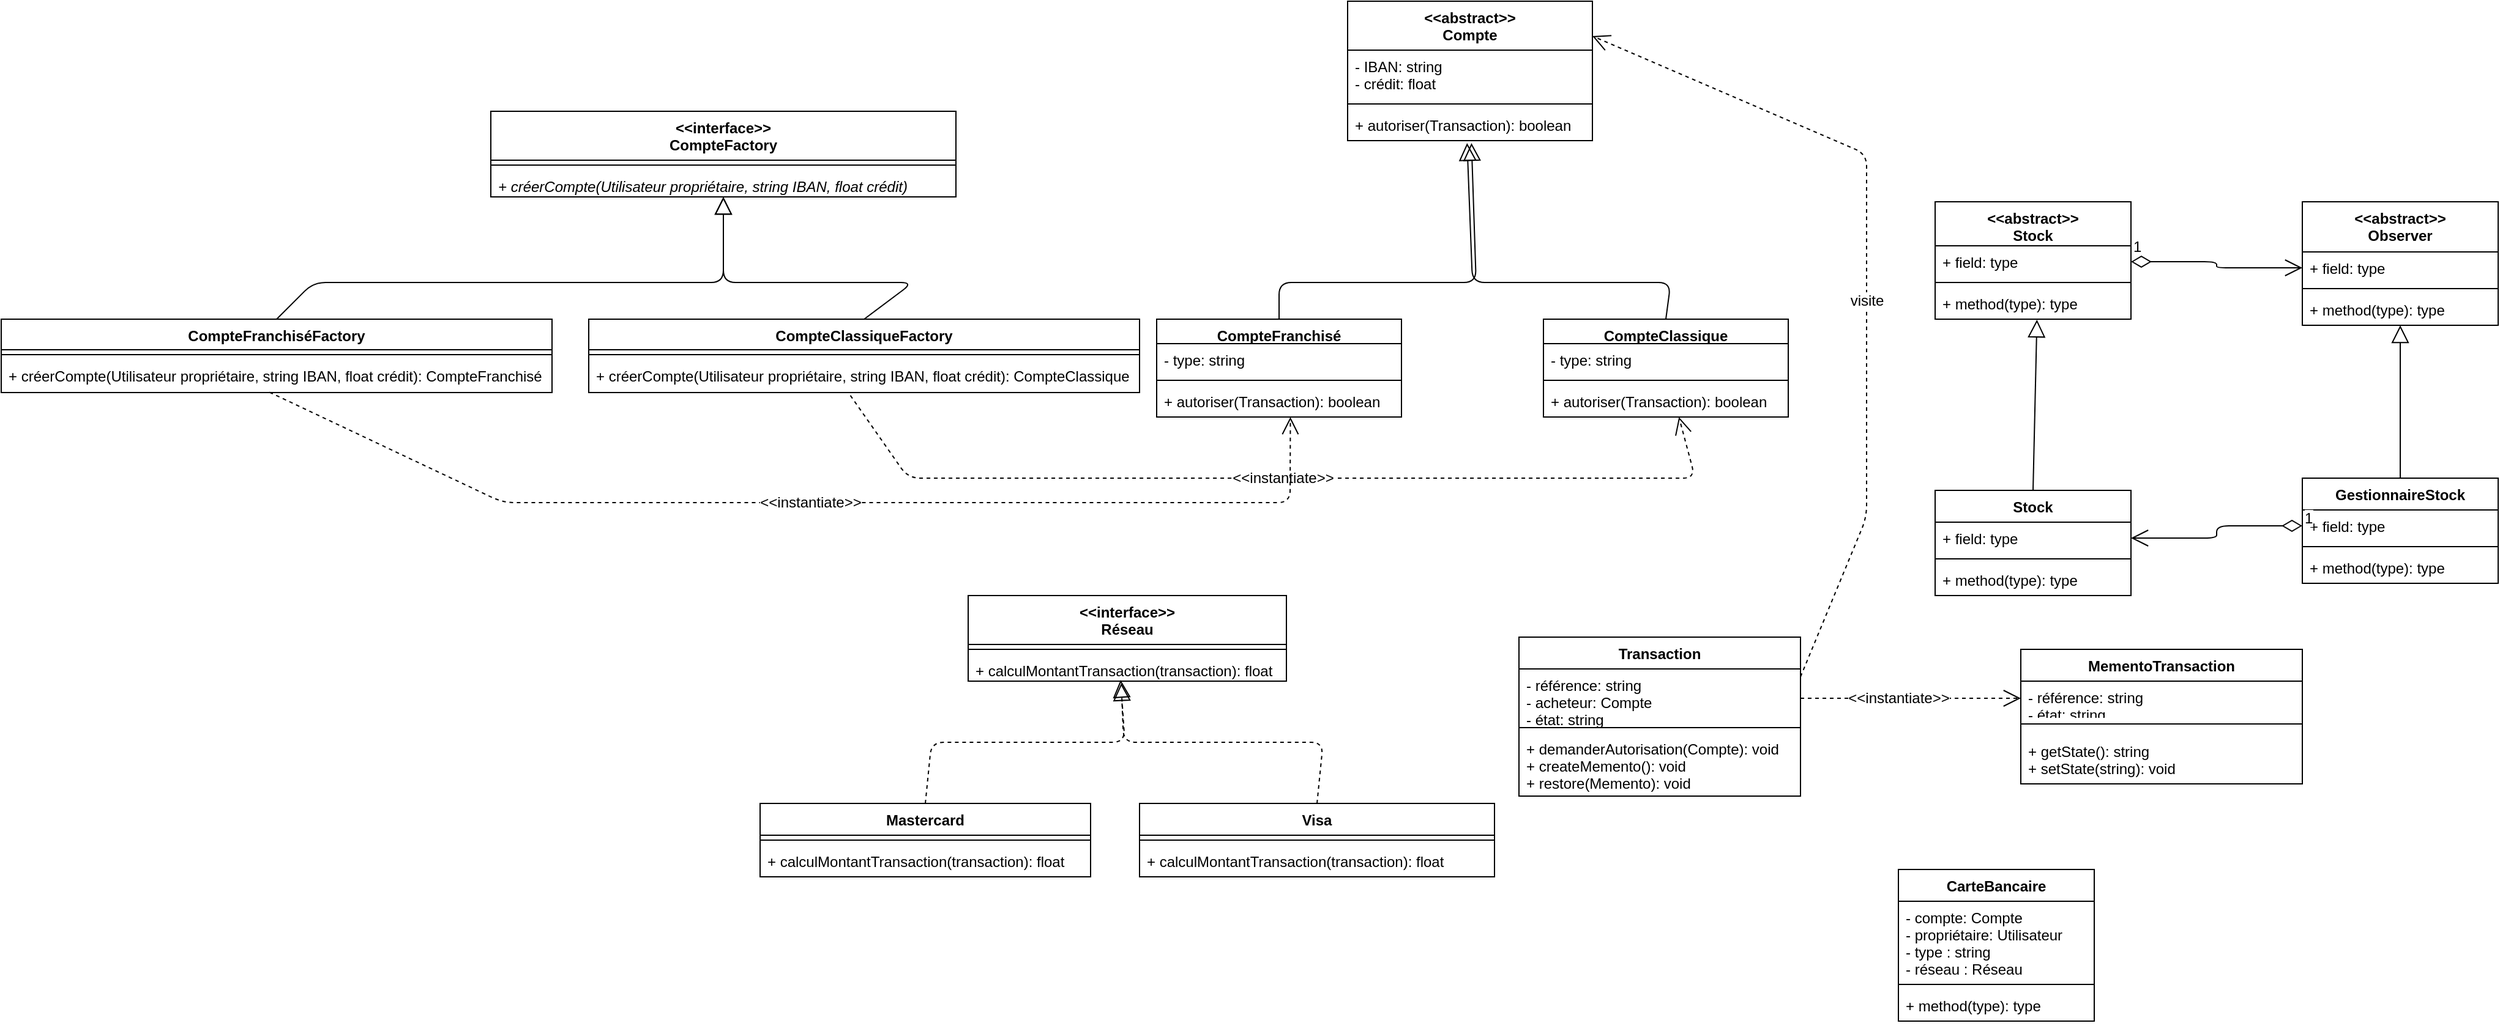 <mxfile version="13.10.1" type="device"><diagram id="onPESHMux0svP5e2n6oe" name="Page-1"><mxGraphModel dx="2067" dy="1865" grid="1" gridSize="10" guides="1" tooltips="1" connect="1" arrows="1" fold="1" page="1" pageScale="1" pageWidth="827" pageHeight="1169" math="0" shadow="0"><root><mxCell id="0"/><mxCell id="1" parent="0"/><mxCell id="bI8bqBBUI8Q1N_003eMs-1" value="&lt;&lt;interface&gt;&gt;&#10;Réseau" style="swimlane;fontStyle=1;align=center;verticalAlign=top;childLayout=stackLayout;horizontal=1;startSize=40;horizontalStack=0;resizeParent=1;resizeParentMax=0;resizeLast=0;collapsible=1;marginBottom=0;fontSize=12;" parent="1" vertex="1"><mxGeometry x="160" y="396" width="260" height="70" as="geometry"/></mxCell><mxCell id="bI8bqBBUI8Q1N_003eMs-3" value="" style="line;strokeWidth=1;fillColor=none;align=left;verticalAlign=middle;spacingTop=-1;spacingLeft=3;spacingRight=3;rotatable=0;labelPosition=right;points=[];portConstraint=eastwest;" parent="bI8bqBBUI8Q1N_003eMs-1" vertex="1"><mxGeometry y="40" width="260" height="8" as="geometry"/></mxCell><mxCell id="bI8bqBBUI8Q1N_003eMs-4" value="+ calculMontantTransaction(transaction): float" style="text;strokeColor=none;fillColor=none;align=left;verticalAlign=top;spacingLeft=4;spacingRight=4;overflow=hidden;rotatable=0;points=[[0,0.5],[1,0.5]];portConstraint=eastwest;" parent="bI8bqBBUI8Q1N_003eMs-1" vertex="1"><mxGeometry y="48" width="260" height="22" as="geometry"/></mxCell><mxCell id="bI8bqBBUI8Q1N_003eMs-5" value="Visa" style="swimlane;fontStyle=1;align=center;verticalAlign=top;childLayout=stackLayout;horizontal=1;startSize=26;horizontalStack=0;resizeParent=1;resizeParentMax=0;resizeLast=0;collapsible=1;marginBottom=0;" parent="1" vertex="1"><mxGeometry x="300" y="566" width="290" height="60" as="geometry"/></mxCell><mxCell id="bI8bqBBUI8Q1N_003eMs-7" value="" style="line;strokeWidth=1;fillColor=none;align=left;verticalAlign=middle;spacingTop=-1;spacingLeft=3;spacingRight=3;rotatable=0;labelPosition=right;points=[];portConstraint=eastwest;" parent="bI8bqBBUI8Q1N_003eMs-5" vertex="1"><mxGeometry y="26" width="290" height="8" as="geometry"/></mxCell><mxCell id="bI8bqBBUI8Q1N_003eMs-8" value="+ calculMontantTransaction(transaction): float" style="text;strokeColor=none;fillColor=none;align=left;verticalAlign=top;spacingLeft=4;spacingRight=4;overflow=hidden;rotatable=0;points=[[0,0.5],[1,0.5]];portConstraint=eastwest;" parent="bI8bqBBUI8Q1N_003eMs-5" vertex="1"><mxGeometry y="34" width="290" height="26" as="geometry"/></mxCell><mxCell id="bI8bqBBUI8Q1N_003eMs-9" value="Mastercard" style="swimlane;fontStyle=1;align=center;verticalAlign=top;childLayout=stackLayout;horizontal=1;startSize=26;horizontalStack=0;resizeParent=1;resizeParentMax=0;resizeLast=0;collapsible=1;marginBottom=0;" parent="1" vertex="1"><mxGeometry x="-10" y="566" width="270" height="60" as="geometry"/></mxCell><mxCell id="bI8bqBBUI8Q1N_003eMs-11" value="" style="line;strokeWidth=1;fillColor=none;align=left;verticalAlign=middle;spacingTop=-1;spacingLeft=3;spacingRight=3;rotatable=0;labelPosition=right;points=[];portConstraint=eastwest;" parent="bI8bqBBUI8Q1N_003eMs-9" vertex="1"><mxGeometry y="26" width="270" height="8" as="geometry"/></mxCell><mxCell id="bI8bqBBUI8Q1N_003eMs-12" value="+ calculMontantTransaction(transaction): float" style="text;strokeColor=none;fillColor=none;align=left;verticalAlign=top;spacingLeft=4;spacingRight=4;overflow=hidden;rotatable=0;points=[[0,0.5],[1,0.5]];portConstraint=eastwest;" parent="bI8bqBBUI8Q1N_003eMs-9" vertex="1"><mxGeometry y="34" width="270" height="26" as="geometry"/></mxCell><mxCell id="bI8bqBBUI8Q1N_003eMs-13" value="" style="endArrow=block;dashed=1;endFill=0;endSize=12;html=1;fontSize=12;exitX=0.5;exitY=0;exitDx=0;exitDy=0;entryX=0.479;entryY=0.955;entryDx=0;entryDy=0;entryPerimeter=0;" parent="1" source="bI8bqBBUI8Q1N_003eMs-9" target="bI8bqBBUI8Q1N_003eMs-4" edge="1"><mxGeometry width="160" relative="1" as="geometry"><mxPoint x="210" y="436" as="sourcePoint"/><mxPoint x="288" y="472" as="targetPoint"/><Array as="points"><mxPoint x="130" y="516"/><mxPoint x="288" y="516"/></Array></mxGeometry></mxCell><mxCell id="bI8bqBBUI8Q1N_003eMs-18" value="" style="endArrow=block;dashed=1;endFill=0;endSize=12;html=1;fontSize=12;exitX=0.5;exitY=0;exitDx=0;exitDy=0;entryX=0.481;entryY=1.077;entryDx=0;entryDy=0;entryPerimeter=0;" parent="1" source="bI8bqBBUI8Q1N_003eMs-5" target="bI8bqBBUI8Q1N_003eMs-4" edge="1"><mxGeometry width="160" relative="1" as="geometry"><mxPoint x="330" y="386" as="sourcePoint"/><mxPoint x="490" y="386" as="targetPoint"/><Array as="points"><mxPoint x="450" y="516"/><mxPoint x="287" y="516"/></Array></mxGeometry></mxCell><mxCell id="bI8bqBBUI8Q1N_003eMs-19" value="&lt;&lt;abstract&gt;&gt;&#10;Compte" style="swimlane;fontStyle=1;align=center;verticalAlign=top;childLayout=stackLayout;horizontal=1;startSize=40;horizontalStack=0;resizeParent=1;resizeParentMax=0;resizeLast=0;collapsible=1;marginBottom=0;fontSize=12;" parent="1" vertex="1"><mxGeometry x="470" y="-90" width="200" height="114" as="geometry"/></mxCell><mxCell id="bI8bqBBUI8Q1N_003eMs-20" value="- IBAN: string&#10;- crédit: float" style="text;strokeColor=none;fillColor=none;align=left;verticalAlign=top;spacingLeft=4;spacingRight=4;overflow=hidden;rotatable=0;points=[[0,0.5],[1,0.5]];portConstraint=eastwest;" parent="bI8bqBBUI8Q1N_003eMs-19" vertex="1"><mxGeometry y="40" width="200" height="40" as="geometry"/></mxCell><mxCell id="bI8bqBBUI8Q1N_003eMs-21" value="" style="line;strokeWidth=1;fillColor=none;align=left;verticalAlign=middle;spacingTop=-1;spacingLeft=3;spacingRight=3;rotatable=0;labelPosition=right;points=[];portConstraint=eastwest;" parent="bI8bqBBUI8Q1N_003eMs-19" vertex="1"><mxGeometry y="80" width="200" height="8" as="geometry"/></mxCell><mxCell id="bI8bqBBUI8Q1N_003eMs-22" value="+ autoriser(Transaction): boolean" style="text;strokeColor=none;fillColor=none;align=left;verticalAlign=top;spacingLeft=4;spacingRight=4;overflow=hidden;rotatable=0;points=[[0,0.5],[1,0.5]];portConstraint=eastwest;" parent="bI8bqBBUI8Q1N_003eMs-19" vertex="1"><mxGeometry y="88" width="200" height="26" as="geometry"/></mxCell><mxCell id="bI8bqBBUI8Q1N_003eMs-23" value="CompteClassique" style="swimlane;fontStyle=1;align=center;verticalAlign=top;childLayout=stackLayout;horizontal=1;startSize=20;horizontalStack=0;resizeParent=1;resizeParentMax=0;resizeLast=0;collapsible=1;marginBottom=0;fontSize=12;" parent="1" vertex="1"><mxGeometry x="630" y="170" width="200" height="80" as="geometry"/></mxCell><mxCell id="bI8bqBBUI8Q1N_003eMs-24" value="- type: string" style="text;strokeColor=none;fillColor=none;align=left;verticalAlign=top;spacingLeft=4;spacingRight=4;overflow=hidden;rotatable=0;points=[[0,0.5],[1,0.5]];portConstraint=eastwest;" parent="bI8bqBBUI8Q1N_003eMs-23" vertex="1"><mxGeometry y="20" width="200" height="26" as="geometry"/></mxCell><mxCell id="bI8bqBBUI8Q1N_003eMs-25" value="" style="line;strokeWidth=1;fillColor=none;align=left;verticalAlign=middle;spacingTop=-1;spacingLeft=3;spacingRight=3;rotatable=0;labelPosition=right;points=[];portConstraint=eastwest;" parent="bI8bqBBUI8Q1N_003eMs-23" vertex="1"><mxGeometry y="46" width="200" height="8" as="geometry"/></mxCell><mxCell id="bI8bqBBUI8Q1N_003eMs-26" value="+ autoriser(Transaction): boolean" style="text;strokeColor=none;fillColor=none;align=left;verticalAlign=top;spacingLeft=4;spacingRight=4;overflow=hidden;rotatable=0;points=[[0,0.5],[1,0.5]];portConstraint=eastwest;" parent="bI8bqBBUI8Q1N_003eMs-23" vertex="1"><mxGeometry y="54" width="200" height="26" as="geometry"/></mxCell><mxCell id="bI8bqBBUI8Q1N_003eMs-27" value="CompteFranchisé" style="swimlane;fontStyle=1;align=center;verticalAlign=top;childLayout=stackLayout;horizontal=1;startSize=20;horizontalStack=0;resizeParent=1;resizeParentMax=0;resizeLast=0;collapsible=1;marginBottom=0;fontSize=12;" parent="1" vertex="1"><mxGeometry x="314" y="170" width="200" height="80" as="geometry"/></mxCell><mxCell id="bI8bqBBUI8Q1N_003eMs-28" value="- type: string" style="text;strokeColor=none;fillColor=none;align=left;verticalAlign=top;spacingLeft=4;spacingRight=4;overflow=hidden;rotatable=0;points=[[0,0.5],[1,0.5]];portConstraint=eastwest;" parent="bI8bqBBUI8Q1N_003eMs-27" vertex="1"><mxGeometry y="20" width="200" height="26" as="geometry"/></mxCell><mxCell id="bI8bqBBUI8Q1N_003eMs-29" value="" style="line;strokeWidth=1;fillColor=none;align=left;verticalAlign=middle;spacingTop=-1;spacingLeft=3;spacingRight=3;rotatable=0;labelPosition=right;points=[];portConstraint=eastwest;" parent="bI8bqBBUI8Q1N_003eMs-27" vertex="1"><mxGeometry y="46" width="200" height="8" as="geometry"/></mxCell><mxCell id="bI8bqBBUI8Q1N_003eMs-30" value="+ autoriser(Transaction): boolean" style="text;strokeColor=none;fillColor=none;align=left;verticalAlign=top;spacingLeft=4;spacingRight=4;overflow=hidden;rotatable=0;points=[[0,0.5],[1,0.5]];portConstraint=eastwest;" parent="bI8bqBBUI8Q1N_003eMs-27" vertex="1"><mxGeometry y="54" width="200" height="26" as="geometry"/></mxCell><mxCell id="bI8bqBBUI8Q1N_003eMs-31" value="" style="endArrow=block;endFill=0;endSize=12;html=1;fontSize=12;exitX=0.5;exitY=0;exitDx=0;exitDy=0;entryX=0.506;entryY=1.077;entryDx=0;entryDy=0;entryPerimeter=0;" parent="1" source="bI8bqBBUI8Q1N_003eMs-27" target="bI8bqBBUI8Q1N_003eMs-22" edge="1"><mxGeometry width="160" relative="1" as="geometry"><mxPoint x="330" y="250" as="sourcePoint"/><mxPoint x="490" y="250" as="targetPoint"/><Array as="points"><mxPoint x="414" y="140"/><mxPoint x="575" y="140"/></Array></mxGeometry></mxCell><mxCell id="bI8bqBBUI8Q1N_003eMs-32" value="" style="endArrow=block;endFill=0;endSize=12;html=1;fontSize=12;exitX=0.5;exitY=0;exitDx=0;exitDy=0;entryX=0.488;entryY=1.077;entryDx=0;entryDy=0;entryPerimeter=0;" parent="1" source="bI8bqBBUI8Q1N_003eMs-23" target="bI8bqBBUI8Q1N_003eMs-22" edge="1"><mxGeometry width="160" relative="1" as="geometry"><mxPoint x="424" y="180" as="sourcePoint"/><mxPoint x="580" y="120" as="targetPoint"/><Array as="points"><mxPoint x="734" y="140"/><mxPoint x="572" y="140"/></Array></mxGeometry></mxCell><mxCell id="bI8bqBBUI8Q1N_003eMs-33" value="Transaction" style="swimlane;fontStyle=1;align=center;verticalAlign=top;childLayout=stackLayout;horizontal=1;startSize=26;horizontalStack=0;resizeParent=1;resizeParentMax=0;resizeLast=0;collapsible=1;marginBottom=0;fontSize=12;" parent="1" vertex="1"><mxGeometry x="610" y="430" width="230" height="130" as="geometry"/></mxCell><mxCell id="bI8bqBBUI8Q1N_003eMs-34" value="- référence: string&#10;- acheteur: Compte&#10;- état: string" style="text;strokeColor=none;fillColor=none;align=left;verticalAlign=top;spacingLeft=4;spacingRight=4;overflow=hidden;rotatable=0;points=[[0,0.5],[1,0.5]];portConstraint=eastwest;" parent="bI8bqBBUI8Q1N_003eMs-33" vertex="1"><mxGeometry y="26" width="230" height="44" as="geometry"/></mxCell><mxCell id="bI8bqBBUI8Q1N_003eMs-35" value="" style="line;strokeWidth=1;fillColor=none;align=left;verticalAlign=middle;spacingTop=-1;spacingLeft=3;spacingRight=3;rotatable=0;labelPosition=right;points=[];portConstraint=eastwest;" parent="bI8bqBBUI8Q1N_003eMs-33" vertex="1"><mxGeometry y="70" width="230" height="8" as="geometry"/></mxCell><mxCell id="bI8bqBBUI8Q1N_003eMs-36" value="+ demanderAutorisation(Compte): void&#10;+ createMemento(): void&#10;+ restore(Memento): void" style="text;strokeColor=none;fillColor=none;align=left;verticalAlign=top;spacingLeft=4;spacingRight=4;overflow=hidden;rotatable=0;points=[[0,0.5],[1,0.5]];portConstraint=eastwest;" parent="bI8bqBBUI8Q1N_003eMs-33" vertex="1"><mxGeometry y="78" width="230" height="52" as="geometry"/></mxCell><mxCell id="bI8bqBBUI8Q1N_003eMs-37" value="visite" style="endArrow=open;endSize=12;dashed=1;html=1;fontSize=12;entryX=1;entryY=0.25;entryDx=0;entryDy=0;exitX=1;exitY=0.25;exitDx=0;exitDy=0;" parent="1" source="bI8bqBBUI8Q1N_003eMs-33" target="bI8bqBBUI8Q1N_003eMs-19" edge="1"><mxGeometry x="-0.068" width="160" relative="1" as="geometry"><mxPoint x="894" y="300" as="sourcePoint"/><mxPoint x="650" y="250" as="targetPoint"/><Array as="points"><mxPoint x="894" y="332"/><mxPoint x="894" y="35"/></Array><mxPoint as="offset"/></mxGeometry></mxCell><mxCell id="bI8bqBBUI8Q1N_003eMs-38" value="&lt;&lt;abstract&gt;&gt;&#10;Stock" style="swimlane;fontStyle=1;align=center;verticalAlign=top;childLayout=stackLayout;horizontal=1;startSize=36;horizontalStack=0;resizeParent=1;resizeParentMax=0;resizeLast=0;collapsible=1;marginBottom=0;fontSize=12;" parent="1" vertex="1"><mxGeometry x="950" y="74" width="160" height="96" as="geometry"/></mxCell><mxCell id="bI8bqBBUI8Q1N_003eMs-39" value="+ field: type" style="text;strokeColor=none;fillColor=none;align=left;verticalAlign=top;spacingLeft=4;spacingRight=4;overflow=hidden;rotatable=0;points=[[0,0.5],[1,0.5]];portConstraint=eastwest;" parent="bI8bqBBUI8Q1N_003eMs-38" vertex="1"><mxGeometry y="36" width="160" height="26" as="geometry"/></mxCell><mxCell id="bI8bqBBUI8Q1N_003eMs-40" value="" style="line;strokeWidth=1;fillColor=none;align=left;verticalAlign=middle;spacingTop=-1;spacingLeft=3;spacingRight=3;rotatable=0;labelPosition=right;points=[];portConstraint=eastwest;" parent="bI8bqBBUI8Q1N_003eMs-38" vertex="1"><mxGeometry y="62" width="160" height="8" as="geometry"/></mxCell><mxCell id="bI8bqBBUI8Q1N_003eMs-41" value="+ method(type): type" style="text;strokeColor=none;fillColor=none;align=left;verticalAlign=top;spacingLeft=4;spacingRight=4;overflow=hidden;rotatable=0;points=[[0,0.5],[1,0.5]];portConstraint=eastwest;" parent="bI8bqBBUI8Q1N_003eMs-38" vertex="1"><mxGeometry y="70" width="160" height="26" as="geometry"/></mxCell><mxCell id="bI8bqBBUI8Q1N_003eMs-42" value="Stock" style="swimlane;fontStyle=1;align=center;verticalAlign=top;childLayout=stackLayout;horizontal=1;startSize=26;horizontalStack=0;resizeParent=1;resizeParentMax=0;resizeLast=0;collapsible=1;marginBottom=0;fontSize=12;" parent="1" vertex="1"><mxGeometry x="950" y="310" width="160" height="86" as="geometry"/></mxCell><mxCell id="bI8bqBBUI8Q1N_003eMs-43" value="+ field: type" style="text;strokeColor=none;fillColor=none;align=left;verticalAlign=top;spacingLeft=4;spacingRight=4;overflow=hidden;rotatable=0;points=[[0,0.5],[1,0.5]];portConstraint=eastwest;" parent="bI8bqBBUI8Q1N_003eMs-42" vertex="1"><mxGeometry y="26" width="160" height="26" as="geometry"/></mxCell><mxCell id="bI8bqBBUI8Q1N_003eMs-44" value="" style="line;strokeWidth=1;fillColor=none;align=left;verticalAlign=middle;spacingTop=-1;spacingLeft=3;spacingRight=3;rotatable=0;labelPosition=right;points=[];portConstraint=eastwest;" parent="bI8bqBBUI8Q1N_003eMs-42" vertex="1"><mxGeometry y="52" width="160" height="8" as="geometry"/></mxCell><mxCell id="bI8bqBBUI8Q1N_003eMs-45" value="+ method(type): type" style="text;strokeColor=none;fillColor=none;align=left;verticalAlign=top;spacingLeft=4;spacingRight=4;overflow=hidden;rotatable=0;points=[[0,0.5],[1,0.5]];portConstraint=eastwest;" parent="bI8bqBBUI8Q1N_003eMs-42" vertex="1"><mxGeometry y="60" width="160" height="26" as="geometry"/></mxCell><mxCell id="bI8bqBBUI8Q1N_003eMs-46" value="GestionnaireStock" style="swimlane;fontStyle=1;align=center;verticalAlign=top;childLayout=stackLayout;horizontal=1;startSize=26;horizontalStack=0;resizeParent=1;resizeParentMax=0;resizeLast=0;collapsible=1;marginBottom=0;fontSize=12;" parent="1" vertex="1"><mxGeometry x="1250" y="300" width="160" height="86" as="geometry"/></mxCell><mxCell id="bI8bqBBUI8Q1N_003eMs-47" value="+ field: type" style="text;strokeColor=none;fillColor=none;align=left;verticalAlign=top;spacingLeft=4;spacingRight=4;overflow=hidden;rotatable=0;points=[[0,0.5],[1,0.5]];portConstraint=eastwest;" parent="bI8bqBBUI8Q1N_003eMs-46" vertex="1"><mxGeometry y="26" width="160" height="26" as="geometry"/></mxCell><mxCell id="bI8bqBBUI8Q1N_003eMs-48" value="" style="line;strokeWidth=1;fillColor=none;align=left;verticalAlign=middle;spacingTop=-1;spacingLeft=3;spacingRight=3;rotatable=0;labelPosition=right;points=[];portConstraint=eastwest;" parent="bI8bqBBUI8Q1N_003eMs-46" vertex="1"><mxGeometry y="52" width="160" height="8" as="geometry"/></mxCell><mxCell id="bI8bqBBUI8Q1N_003eMs-49" value="+ method(type): type" style="text;strokeColor=none;fillColor=none;align=left;verticalAlign=top;spacingLeft=4;spacingRight=4;overflow=hidden;rotatable=0;points=[[0,0.5],[1,0.5]];portConstraint=eastwest;" parent="bI8bqBBUI8Q1N_003eMs-46" vertex="1"><mxGeometry y="60" width="160" height="26" as="geometry"/></mxCell><mxCell id="bI8bqBBUI8Q1N_003eMs-50" value="" style="endArrow=block;endFill=0;endSize=12;html=1;fontSize=12;exitX=0.5;exitY=0;exitDx=0;exitDy=0;entryX=0.52;entryY=1.016;entryDx=0;entryDy=0;entryPerimeter=0;" parent="1" source="bI8bqBBUI8Q1N_003eMs-42" target="bI8bqBBUI8Q1N_003eMs-41" edge="1"><mxGeometry width="160" relative="1" as="geometry"><mxPoint x="1036" y="304" as="sourcePoint"/><mxPoint x="873.6" y="246.002" as="targetPoint"/><Array as="points"/></mxGeometry></mxCell><mxCell id="bI8bqBBUI8Q1N_003eMs-51" value="&lt;&lt;abstract&gt;&gt;&#10;Observer" style="swimlane;fontStyle=1;align=center;verticalAlign=top;childLayout=stackLayout;horizontal=1;startSize=41;horizontalStack=0;resizeParent=1;resizeParentMax=0;resizeLast=0;collapsible=1;marginBottom=0;fontSize=12;" parent="1" vertex="1"><mxGeometry x="1250" y="74" width="160" height="101" as="geometry"/></mxCell><mxCell id="bI8bqBBUI8Q1N_003eMs-52" value="+ field: type" style="text;strokeColor=none;fillColor=none;align=left;verticalAlign=top;spacingLeft=4;spacingRight=4;overflow=hidden;rotatable=0;points=[[0,0.5],[1,0.5]];portConstraint=eastwest;" parent="bI8bqBBUI8Q1N_003eMs-51" vertex="1"><mxGeometry y="41" width="160" height="26" as="geometry"/></mxCell><mxCell id="bI8bqBBUI8Q1N_003eMs-53" value="" style="line;strokeWidth=1;fillColor=none;align=left;verticalAlign=middle;spacingTop=-1;spacingLeft=3;spacingRight=3;rotatable=0;labelPosition=right;points=[];portConstraint=eastwest;" parent="bI8bqBBUI8Q1N_003eMs-51" vertex="1"><mxGeometry y="67" width="160" height="8" as="geometry"/></mxCell><mxCell id="bI8bqBBUI8Q1N_003eMs-54" value="+ method(type): type" style="text;strokeColor=none;fillColor=none;align=left;verticalAlign=top;spacingLeft=4;spacingRight=4;overflow=hidden;rotatable=0;points=[[0,0.5],[1,0.5]];portConstraint=eastwest;" parent="bI8bqBBUI8Q1N_003eMs-51" vertex="1"><mxGeometry y="75" width="160" height="26" as="geometry"/></mxCell><mxCell id="bI8bqBBUI8Q1N_003eMs-55" value="1" style="endArrow=open;html=1;endSize=12;startArrow=diamondThin;startSize=14;startFill=0;edgeStyle=orthogonalEdgeStyle;align=left;verticalAlign=bottom;fontSize=12;exitX=1;exitY=0.5;exitDx=0;exitDy=0;entryX=0;entryY=0.5;entryDx=0;entryDy=0;" parent="1" source="bI8bqBBUI8Q1N_003eMs-39" target="bI8bqBBUI8Q1N_003eMs-52" edge="1"><mxGeometry x="-1" y="3" relative="1" as="geometry"><mxPoint x="990" y="220" as="sourcePoint"/><mxPoint x="1150" y="220" as="targetPoint"/></mxGeometry></mxCell><mxCell id="bI8bqBBUI8Q1N_003eMs-56" value="" style="endArrow=block;endFill=0;endSize=12;html=1;fontSize=12;exitX=0.5;exitY=0;exitDx=0;exitDy=0;" parent="1" source="bI8bqBBUI8Q1N_003eMs-46" target="bI8bqBBUI8Q1N_003eMs-54" edge="1"><mxGeometry width="160" relative="1" as="geometry"><mxPoint x="1040.0" y="300" as="sourcePoint"/><mxPoint x="1043.2" y="180.416" as="targetPoint"/><Array as="points"/></mxGeometry></mxCell><mxCell id="bI8bqBBUI8Q1N_003eMs-57" value="1" style="endArrow=open;html=1;endSize=12;startArrow=diamondThin;startSize=14;startFill=0;edgeStyle=orthogonalEdgeStyle;align=left;verticalAlign=bottom;fontSize=12;exitX=0;exitY=0.5;exitDx=0;exitDy=0;entryX=1;entryY=0.5;entryDx=0;entryDy=0;" parent="1" source="bI8bqBBUI8Q1N_003eMs-47" target="bI8bqBBUI8Q1N_003eMs-43" edge="1"><mxGeometry x="-1" y="3" relative="1" as="geometry"><mxPoint x="1120.0" y="108.0" as="sourcePoint"/><mxPoint x="1260.0" y="109.25" as="targetPoint"/></mxGeometry></mxCell><mxCell id="bI8bqBBUI8Q1N_003eMs-58" value="&lt;&lt;interface&gt;&gt;&#10;CompteFactory" style="swimlane;fontStyle=1;align=center;verticalAlign=top;childLayout=stackLayout;horizontal=1;startSize=40;horizontalStack=0;resizeParent=1;resizeParentMax=0;resizeLast=0;collapsible=1;marginBottom=0;fontSize=12;" parent="1" vertex="1"><mxGeometry x="-230" width="380" height="70" as="geometry"/></mxCell><mxCell id="bI8bqBBUI8Q1N_003eMs-60" value="" style="line;strokeWidth=1;fillColor=none;align=left;verticalAlign=middle;spacingTop=-1;spacingLeft=3;spacingRight=3;rotatable=0;labelPosition=right;points=[];portConstraint=eastwest;" parent="bI8bqBBUI8Q1N_003eMs-58" vertex="1"><mxGeometry y="40" width="380" height="8" as="geometry"/></mxCell><mxCell id="bI8bqBBUI8Q1N_003eMs-61" value="+ créerCompte(Utilisateur propriétaire, string IBAN, float crédit)" style="text;strokeColor=none;fillColor=none;align=left;verticalAlign=top;spacingLeft=4;spacingRight=4;overflow=hidden;rotatable=0;points=[[0,0.5],[1,0.5]];portConstraint=eastwest;fontStyle=2" parent="bI8bqBBUI8Q1N_003eMs-58" vertex="1"><mxGeometry y="48" width="380" height="22" as="geometry"/></mxCell><mxCell id="bI8bqBBUI8Q1N_003eMs-62" value="CompteFranchiséFactory" style="swimlane;fontStyle=1;align=center;verticalAlign=top;childLayout=stackLayout;horizontal=1;startSize=25;horizontalStack=0;resizeParent=1;resizeParentMax=0;resizeLast=0;collapsible=1;marginBottom=0;fontSize=12;" parent="1" vertex="1"><mxGeometry x="-630" y="170" width="450" height="60" as="geometry"/></mxCell><mxCell id="bI8bqBBUI8Q1N_003eMs-64" value="" style="line;strokeWidth=1;fillColor=none;align=left;verticalAlign=middle;spacingTop=-1;spacingLeft=3;spacingRight=3;rotatable=0;labelPosition=right;points=[];portConstraint=eastwest;" parent="bI8bqBBUI8Q1N_003eMs-62" vertex="1"><mxGeometry y="25" width="450" height="8" as="geometry"/></mxCell><mxCell id="bI8bqBBUI8Q1N_003eMs-65" value="+ créerCompte(Utilisateur propriétaire, string IBAN, float crédit): CompteFranchisé" style="text;strokeColor=none;fillColor=none;align=left;verticalAlign=top;spacingLeft=4;spacingRight=4;overflow=hidden;rotatable=0;points=[[0,0.5],[1,0.5]];portConstraint=eastwest;fontStyle=0" parent="bI8bqBBUI8Q1N_003eMs-62" vertex="1"><mxGeometry y="33" width="450" height="27" as="geometry"/></mxCell><mxCell id="bI8bqBBUI8Q1N_003eMs-66" value="CompteClassiqueFactory" style="swimlane;fontStyle=1;align=center;verticalAlign=top;childLayout=stackLayout;horizontal=1;startSize=25;horizontalStack=0;resizeParent=1;resizeParentMax=0;resizeLast=0;collapsible=1;marginBottom=0;fontSize=12;" parent="1" vertex="1"><mxGeometry x="-150" y="170" width="450" height="60" as="geometry"/></mxCell><mxCell id="bI8bqBBUI8Q1N_003eMs-68" value="" style="line;strokeWidth=1;fillColor=none;align=left;verticalAlign=middle;spacingTop=-1;spacingLeft=3;spacingRight=3;rotatable=0;labelPosition=right;points=[];portConstraint=eastwest;" parent="bI8bqBBUI8Q1N_003eMs-66" vertex="1"><mxGeometry y="25" width="450" height="8" as="geometry"/></mxCell><mxCell id="bI8bqBBUI8Q1N_003eMs-69" value="+ créerCompte(Utilisateur propriétaire, string IBAN, float crédit): CompteClassique" style="text;strokeColor=none;fillColor=none;align=left;verticalAlign=top;spacingLeft=4;spacingRight=4;overflow=hidden;rotatable=0;points=[[0,0.5],[1,0.5]];portConstraint=eastwest;" parent="bI8bqBBUI8Q1N_003eMs-66" vertex="1"><mxGeometry y="33" width="450" height="27" as="geometry"/></mxCell><mxCell id="bI8bqBBUI8Q1N_003eMs-70" value="" style="endArrow=block;endFill=0;endSize=12;html=1;fontSize=12;exitX=0.5;exitY=0;exitDx=0;exitDy=0;" parent="1" source="bI8bqBBUI8Q1N_003eMs-62" target="bI8bqBBUI8Q1N_003eMs-58" edge="1"><mxGeometry width="160" relative="1" as="geometry"><mxPoint x="-60" y="170" as="sourcePoint"/><mxPoint x="121.2" y="112.002" as="targetPoint"/><Array as="points"><mxPoint x="-375" y="140"/><mxPoint x="-40" y="140"/></Array></mxGeometry></mxCell><mxCell id="bI8bqBBUI8Q1N_003eMs-71" value="" style="endArrow=block;endFill=0;endSize=12;html=1;fontSize=12;exitX=0.5;exitY=0;exitDx=0;exitDy=0;" parent="1" source="bI8bqBBUI8Q1N_003eMs-66" target="bI8bqBBUI8Q1N_003eMs-58" edge="1"><mxGeometry width="160" relative="1" as="geometry"><mxPoint x="332" y="153.5" as="sourcePoint"/><mxPoint x="-40" y="110" as="targetPoint"/><Array as="points"><mxPoint x="115" y="140"/><mxPoint x="-40" y="140"/></Array></mxGeometry></mxCell><mxCell id="bI8bqBBUI8Q1N_003eMs-72" value="&amp;lt;&amp;lt;instantiate&amp;gt;&amp;gt;" style="endArrow=open;endSize=12;dashed=1;html=1;fontSize=12;exitX=0.475;exitY=1.088;exitDx=0;exitDy=0;exitPerimeter=0;" parent="1" source="bI8bqBBUI8Q1N_003eMs-69" target="bI8bqBBUI8Q1N_003eMs-23" edge="1"><mxGeometry width="160" relative="1" as="geometry"><mxPoint x="160" y="150" as="sourcePoint"/><mxPoint x="740" y="280" as="targetPoint"/><Array as="points"><mxPoint x="111" y="300"/><mxPoint x="754" y="300"/></Array></mxGeometry></mxCell><mxCell id="bI8bqBBUI8Q1N_003eMs-73" value="&amp;lt;&amp;lt;instantiate&amp;gt;&amp;gt;" style="endArrow=open;endSize=12;dashed=1;html=1;fontSize=12;exitX=0.487;exitY=0.991;exitDx=0;exitDy=0;exitPerimeter=0;" parent="1" source="bI8bqBBUI8Q1N_003eMs-65" edge="1"><mxGeometry width="160" relative="1" as="geometry"><mxPoint x="-220" y="262.288" as="sourcePoint"/><mxPoint x="423.25" y="250" as="targetPoint"/><Array as="points"><mxPoint x="-220" y="320"/><mxPoint x="423" y="320"/></Array></mxGeometry></mxCell><mxCell id="bI8bqBBUI8Q1N_003eMs-74" value="CarteBancaire" style="swimlane;fontStyle=1;align=center;verticalAlign=top;childLayout=stackLayout;horizontal=1;startSize=26;horizontalStack=0;resizeParent=1;resizeParentMax=0;resizeLast=0;collapsible=1;marginBottom=0;fontSize=12;" parent="1" vertex="1"><mxGeometry x="920" y="620" width="160" height="124" as="geometry"/></mxCell><mxCell id="bI8bqBBUI8Q1N_003eMs-75" value="- compte: Compte&#10;- propriétaire: Utilisateur&#10;- type : string&#10;- réseau : Réseau" style="text;strokeColor=none;fillColor=none;align=left;verticalAlign=top;spacingLeft=4;spacingRight=4;overflow=hidden;rotatable=0;points=[[0,0.5],[1,0.5]];portConstraint=eastwest;" parent="bI8bqBBUI8Q1N_003eMs-74" vertex="1"><mxGeometry y="26" width="160" height="64" as="geometry"/></mxCell><mxCell id="bI8bqBBUI8Q1N_003eMs-76" value="" style="line;strokeWidth=1;fillColor=none;align=left;verticalAlign=middle;spacingTop=-1;spacingLeft=3;spacingRight=3;rotatable=0;labelPosition=right;points=[];portConstraint=eastwest;" parent="bI8bqBBUI8Q1N_003eMs-74" vertex="1"><mxGeometry y="90" width="160" height="8" as="geometry"/></mxCell><mxCell id="bI8bqBBUI8Q1N_003eMs-77" value="+ method(type): type" style="text;strokeColor=none;fillColor=none;align=left;verticalAlign=top;spacingLeft=4;spacingRight=4;overflow=hidden;rotatable=0;points=[[0,0.5],[1,0.5]];portConstraint=eastwest;" parent="bI8bqBBUI8Q1N_003eMs-74" vertex="1"><mxGeometry y="98" width="160" height="26" as="geometry"/></mxCell><mxCell id="f0kitGFagkaKiDU3Zb5V-1" value="MementoTransaction" style="swimlane;fontStyle=1;align=center;verticalAlign=top;childLayout=stackLayout;horizontal=1;startSize=26;horizontalStack=0;resizeParent=1;resizeParentMax=0;resizeLast=0;collapsible=1;marginBottom=0;fontSize=12;" parent="1" vertex="1"><mxGeometry x="1020" y="440" width="230" height="110" as="geometry"/></mxCell><mxCell id="f0kitGFagkaKiDU3Zb5V-2" value="- référence: string&#10;- état: string" style="text;strokeColor=none;fillColor=none;align=left;verticalAlign=top;spacingLeft=4;spacingRight=4;overflow=hidden;rotatable=0;points=[[0,0.5],[1,0.5]];portConstraint=eastwest;" parent="f0kitGFagkaKiDU3Zb5V-1" vertex="1"><mxGeometry y="26" width="230" height="26" as="geometry"/></mxCell><mxCell id="f0kitGFagkaKiDU3Zb5V-3" value="" style="line;strokeWidth=1;fillColor=none;align=left;verticalAlign=middle;spacingTop=-1;spacingLeft=3;spacingRight=3;rotatable=0;labelPosition=right;points=[];portConstraint=eastwest;" parent="f0kitGFagkaKiDU3Zb5V-1" vertex="1"><mxGeometry y="52" width="230" height="18" as="geometry"/></mxCell><mxCell id="f0kitGFagkaKiDU3Zb5V-4" value="+ getState(): string&#10;+ setState(string): void" style="text;strokeColor=none;fillColor=none;align=left;verticalAlign=top;spacingLeft=4;spacingRight=4;overflow=hidden;rotatable=0;points=[[0,0.5],[1,0.5]];portConstraint=eastwest;" parent="f0kitGFagkaKiDU3Zb5V-1" vertex="1"><mxGeometry y="70" width="230" height="40" as="geometry"/></mxCell><mxCell id="69fuc0wI4-41LyP0Pgu--1" value="&amp;lt;&amp;lt;instantiate&amp;gt;&amp;gt;" style="endArrow=open;endSize=12;dashed=1;html=1;fontSize=12;" edge="1" parent="1"><mxGeometry x="-0.111" width="160" relative="1" as="geometry"><mxPoint x="840" y="480" as="sourcePoint"/><mxPoint x="1020" y="480" as="targetPoint"/><Array as="points"><mxPoint x="970.25" y="480"/></Array><mxPoint as="offset"/></mxGeometry></mxCell></root></mxGraphModel></diagram></mxfile>